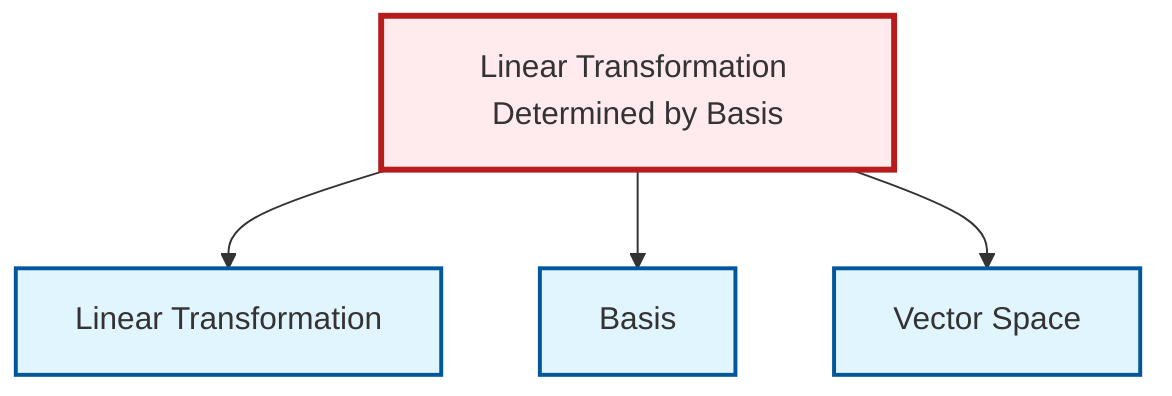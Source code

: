 graph TD
    classDef definition fill:#e1f5fe,stroke:#01579b,stroke-width:2px
    classDef theorem fill:#f3e5f5,stroke:#4a148c,stroke-width:2px
    classDef axiom fill:#fff3e0,stroke:#e65100,stroke-width:2px
    classDef example fill:#e8f5e9,stroke:#1b5e20,stroke-width:2px
    classDef current fill:#ffebee,stroke:#b71c1c,stroke-width:3px
    def-vector-space["Vector Space"]:::definition
    def-linear-transformation["Linear Transformation"]:::definition
    thm-linear-transformation-basis["Linear Transformation Determined by Basis"]:::theorem
    def-basis["Basis"]:::definition
    thm-linear-transformation-basis --> def-linear-transformation
    thm-linear-transformation-basis --> def-basis
    thm-linear-transformation-basis --> def-vector-space
    class thm-linear-transformation-basis current